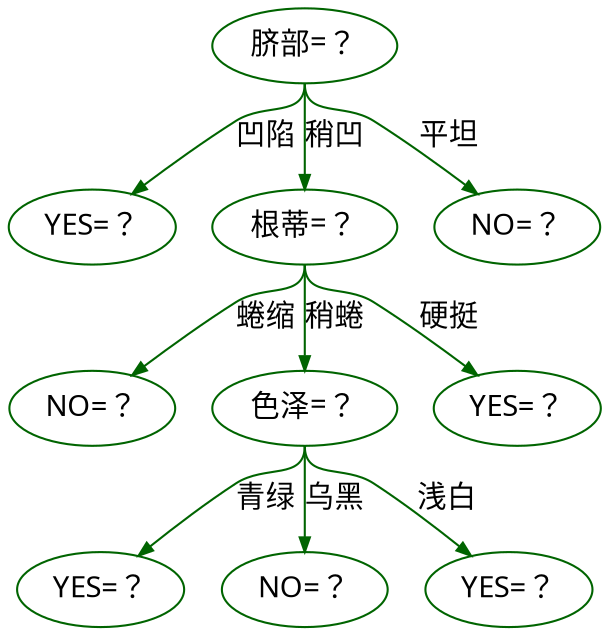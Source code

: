 digraph decision_tree {
fontname="Microsoft YaHei"; labelloc=t; labeljust=l; rankdir=TB;
node[fontname="Microsoft YaHei",color=darkgreen,shape=ellipse];
edge[fontname="Microsoft YaHei",color=darkgreen,style=solid,arrowsize=0.7];
0[label="脐部=？"];
1[label="YES=？"];
0:s->1[label=凹陷];
2[label="根蒂=？"];
0:s->2[label=稍凹];
3[label="NO=？"];
2:s->3[label=蜷缩];
4[label="色泽=？"];
2:s->4[label=稍蜷];
5[label="YES=？"];
4:s->5[label=青绿];
6[label="NO=？"];
4:s->6[label=乌黑];
7[label="YES=？"];
4:s->7[label=浅白];
8[label="YES=？"];
2:s->8[label=硬挺];
9[label="NO=？"];
0:s->9[label=平坦];
}
